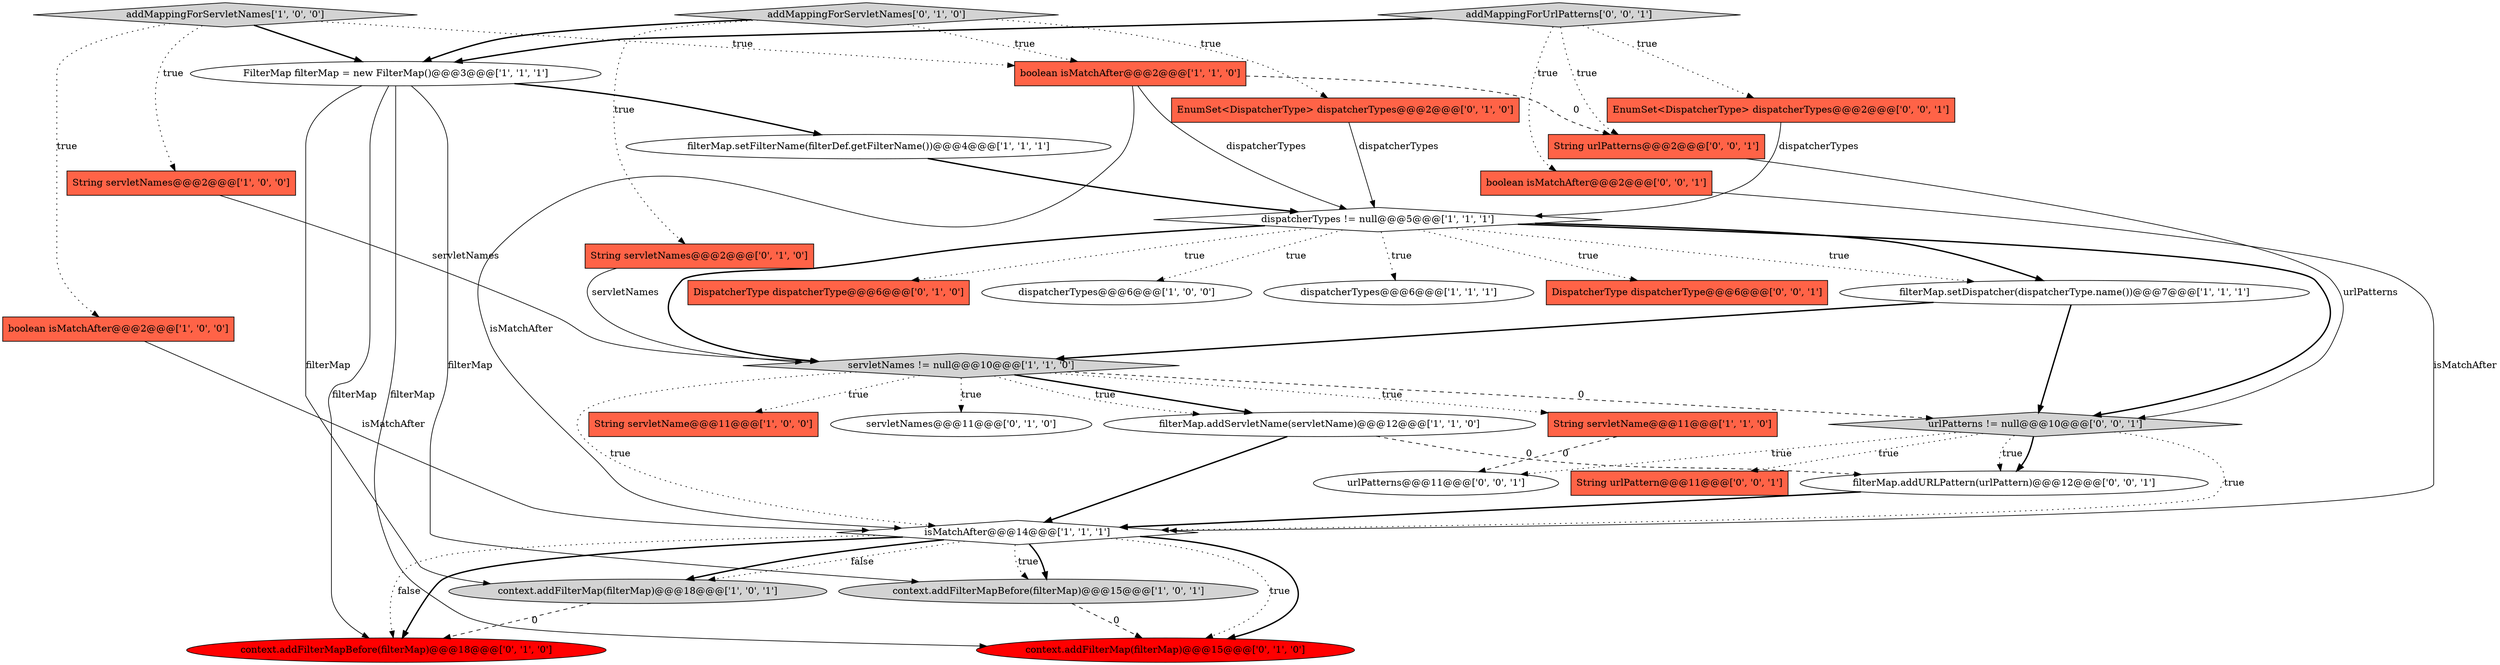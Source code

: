 digraph {
25 [style = filled, label = "EnumSet<DispatcherType> dispatcherTypes@@@2@@@['0', '0', '1']", fillcolor = tomato, shape = box image = "AAA0AAABBB3BBB"];
30 [style = filled, label = "addMappingForUrlPatterns['0', '0', '1']", fillcolor = lightgray, shape = diamond image = "AAA0AAABBB3BBB"];
14 [style = filled, label = "String servletName@@@11@@@['1', '1', '0']", fillcolor = tomato, shape = box image = "AAA0AAABBB1BBB"];
6 [style = filled, label = "dispatcherTypes@@@6@@@['1', '1', '1']", fillcolor = white, shape = ellipse image = "AAA0AAABBB1BBB"];
0 [style = filled, label = "isMatchAfter@@@14@@@['1', '1', '1']", fillcolor = white, shape = diamond image = "AAA0AAABBB1BBB"];
29 [style = filled, label = "filterMap.addURLPattern(urlPattern)@@@12@@@['0', '0', '1']", fillcolor = white, shape = ellipse image = "AAA0AAABBB3BBB"];
22 [style = filled, label = "context.addFilterMapBefore(filterMap)@@@18@@@['0', '1', '0']", fillcolor = red, shape = ellipse image = "AAA1AAABBB2BBB"];
27 [style = filled, label = "boolean isMatchAfter@@@2@@@['0', '0', '1']", fillcolor = tomato, shape = box image = "AAA0AAABBB3BBB"];
32 [style = filled, label = "urlPatterns@@@11@@@['0', '0', '1']", fillcolor = white, shape = ellipse image = "AAA0AAABBB3BBB"];
18 [style = filled, label = "context.addFilterMap(filterMap)@@@15@@@['0', '1', '0']", fillcolor = red, shape = ellipse image = "AAA1AAABBB2BBB"];
7 [style = filled, label = "boolean isMatchAfter@@@2@@@['1', '0', '0']", fillcolor = tomato, shape = box image = "AAA0AAABBB1BBB"];
4 [style = filled, label = "dispatcherTypes != null@@@5@@@['1', '1', '1']", fillcolor = white, shape = diamond image = "AAA0AAABBB1BBB"];
26 [style = filled, label = "DispatcherType dispatcherType@@@6@@@['0', '0', '1']", fillcolor = tomato, shape = box image = "AAA0AAABBB3BBB"];
16 [style = filled, label = "context.addFilterMap(filterMap)@@@18@@@['1', '0', '1']", fillcolor = lightgray, shape = ellipse image = "AAA0AAABBB1BBB"];
23 [style = filled, label = "addMappingForServletNames['0', '1', '0']", fillcolor = lightgray, shape = diamond image = "AAA0AAABBB2BBB"];
24 [style = filled, label = "String urlPattern@@@11@@@['0', '0', '1']", fillcolor = tomato, shape = box image = "AAA0AAABBB3BBB"];
3 [style = filled, label = "String servletName@@@11@@@['1', '0', '0']", fillcolor = tomato, shape = box image = "AAA0AAABBB1BBB"];
31 [style = filled, label = "String urlPatterns@@@2@@@['0', '0', '1']", fillcolor = tomato, shape = box image = "AAA0AAABBB3BBB"];
21 [style = filled, label = "servletNames@@@11@@@['0', '1', '0']", fillcolor = white, shape = ellipse image = "AAA0AAABBB2BBB"];
28 [style = filled, label = "urlPatterns != null@@@10@@@['0', '0', '1']", fillcolor = lightgray, shape = diamond image = "AAA0AAABBB3BBB"];
12 [style = filled, label = "filterMap.setFilterName(filterDef.getFilterName())@@@4@@@['1', '1', '1']", fillcolor = white, shape = ellipse image = "AAA0AAABBB1BBB"];
19 [style = filled, label = "EnumSet<DispatcherType> dispatcherTypes@@@2@@@['0', '1', '0']", fillcolor = tomato, shape = box image = "AAA0AAABBB2BBB"];
17 [style = filled, label = "String servletNames@@@2@@@['0', '1', '0']", fillcolor = tomato, shape = box image = "AAA0AAABBB2BBB"];
5 [style = filled, label = "String servletNames@@@2@@@['1', '0', '0']", fillcolor = tomato, shape = box image = "AAA0AAABBB1BBB"];
13 [style = filled, label = "filterMap.addServletName(servletName)@@@12@@@['1', '1', '0']", fillcolor = white, shape = ellipse image = "AAA0AAABBB1BBB"];
1 [style = filled, label = "addMappingForServletNames['1', '0', '0']", fillcolor = lightgray, shape = diamond image = "AAA0AAABBB1BBB"];
15 [style = filled, label = "boolean isMatchAfter@@@2@@@['1', '1', '0']", fillcolor = tomato, shape = box image = "AAA0AAABBB1BBB"];
8 [style = filled, label = "context.addFilterMapBefore(filterMap)@@@15@@@['1', '0', '1']", fillcolor = lightgray, shape = ellipse image = "AAA0AAABBB1BBB"];
11 [style = filled, label = "FilterMap filterMap = new FilterMap()@@@3@@@['1', '1', '1']", fillcolor = white, shape = ellipse image = "AAA0AAABBB1BBB"];
9 [style = filled, label = "filterMap.setDispatcher(dispatcherType.name())@@@7@@@['1', '1', '1']", fillcolor = white, shape = ellipse image = "AAA0AAABBB1BBB"];
20 [style = filled, label = "DispatcherType dispatcherType@@@6@@@['0', '1', '0']", fillcolor = tomato, shape = box image = "AAA0AAABBB2BBB"];
10 [style = filled, label = "servletNames != null@@@10@@@['1', '1', '0']", fillcolor = lightgray, shape = diamond image = "AAA0AAABBB1BBB"];
2 [style = filled, label = "dispatcherTypes@@@6@@@['1', '0', '0']", fillcolor = white, shape = ellipse image = "AAA0AAABBB1BBB"];
4->6 [style = dotted, label="true"];
4->9 [style = bold, label=""];
19->4 [style = solid, label="dispatcherTypes"];
7->0 [style = solid, label="isMatchAfter"];
15->4 [style = solid, label="dispatcherTypes"];
4->10 [style = bold, label=""];
0->16 [style = bold, label=""];
28->29 [style = bold, label=""];
11->8 [style = solid, label="filterMap"];
16->22 [style = dashed, label="0"];
0->18 [style = dotted, label="true"];
30->27 [style = dotted, label="true"];
13->29 [style = dashed, label="0"];
11->18 [style = solid, label="filterMap"];
27->0 [style = solid, label="isMatchAfter"];
29->0 [style = bold, label=""];
11->22 [style = solid, label="filterMap"];
4->20 [style = dotted, label="true"];
10->3 [style = dotted, label="true"];
10->28 [style = dashed, label="0"];
5->10 [style = solid, label="servletNames"];
11->12 [style = bold, label=""];
9->10 [style = bold, label=""];
23->19 [style = dotted, label="true"];
4->28 [style = bold, label=""];
25->4 [style = solid, label="dispatcherTypes"];
1->11 [style = bold, label=""];
10->14 [style = dotted, label="true"];
1->7 [style = dotted, label="true"];
9->28 [style = bold, label=""];
0->8 [style = dotted, label="true"];
28->29 [style = dotted, label="true"];
30->11 [style = bold, label=""];
0->16 [style = dotted, label="false"];
28->0 [style = dotted, label="true"];
14->32 [style = dashed, label="0"];
28->24 [style = dotted, label="true"];
28->32 [style = dotted, label="true"];
30->25 [style = dotted, label="true"];
12->4 [style = bold, label=""];
10->13 [style = bold, label=""];
10->13 [style = dotted, label="true"];
0->22 [style = dotted, label="false"];
1->15 [style = dotted, label="true"];
0->22 [style = bold, label=""];
31->28 [style = solid, label="urlPatterns"];
0->8 [style = bold, label=""];
15->31 [style = dashed, label="0"];
11->16 [style = solid, label="filterMap"];
10->0 [style = dotted, label="true"];
0->18 [style = bold, label=""];
23->15 [style = dotted, label="true"];
8->18 [style = dashed, label="0"];
23->11 [style = bold, label=""];
4->9 [style = dotted, label="true"];
23->17 [style = dotted, label="true"];
10->21 [style = dotted, label="true"];
1->5 [style = dotted, label="true"];
17->10 [style = solid, label="servletNames"];
4->2 [style = dotted, label="true"];
30->31 [style = dotted, label="true"];
15->0 [style = solid, label="isMatchAfter"];
4->26 [style = dotted, label="true"];
13->0 [style = bold, label=""];
}
